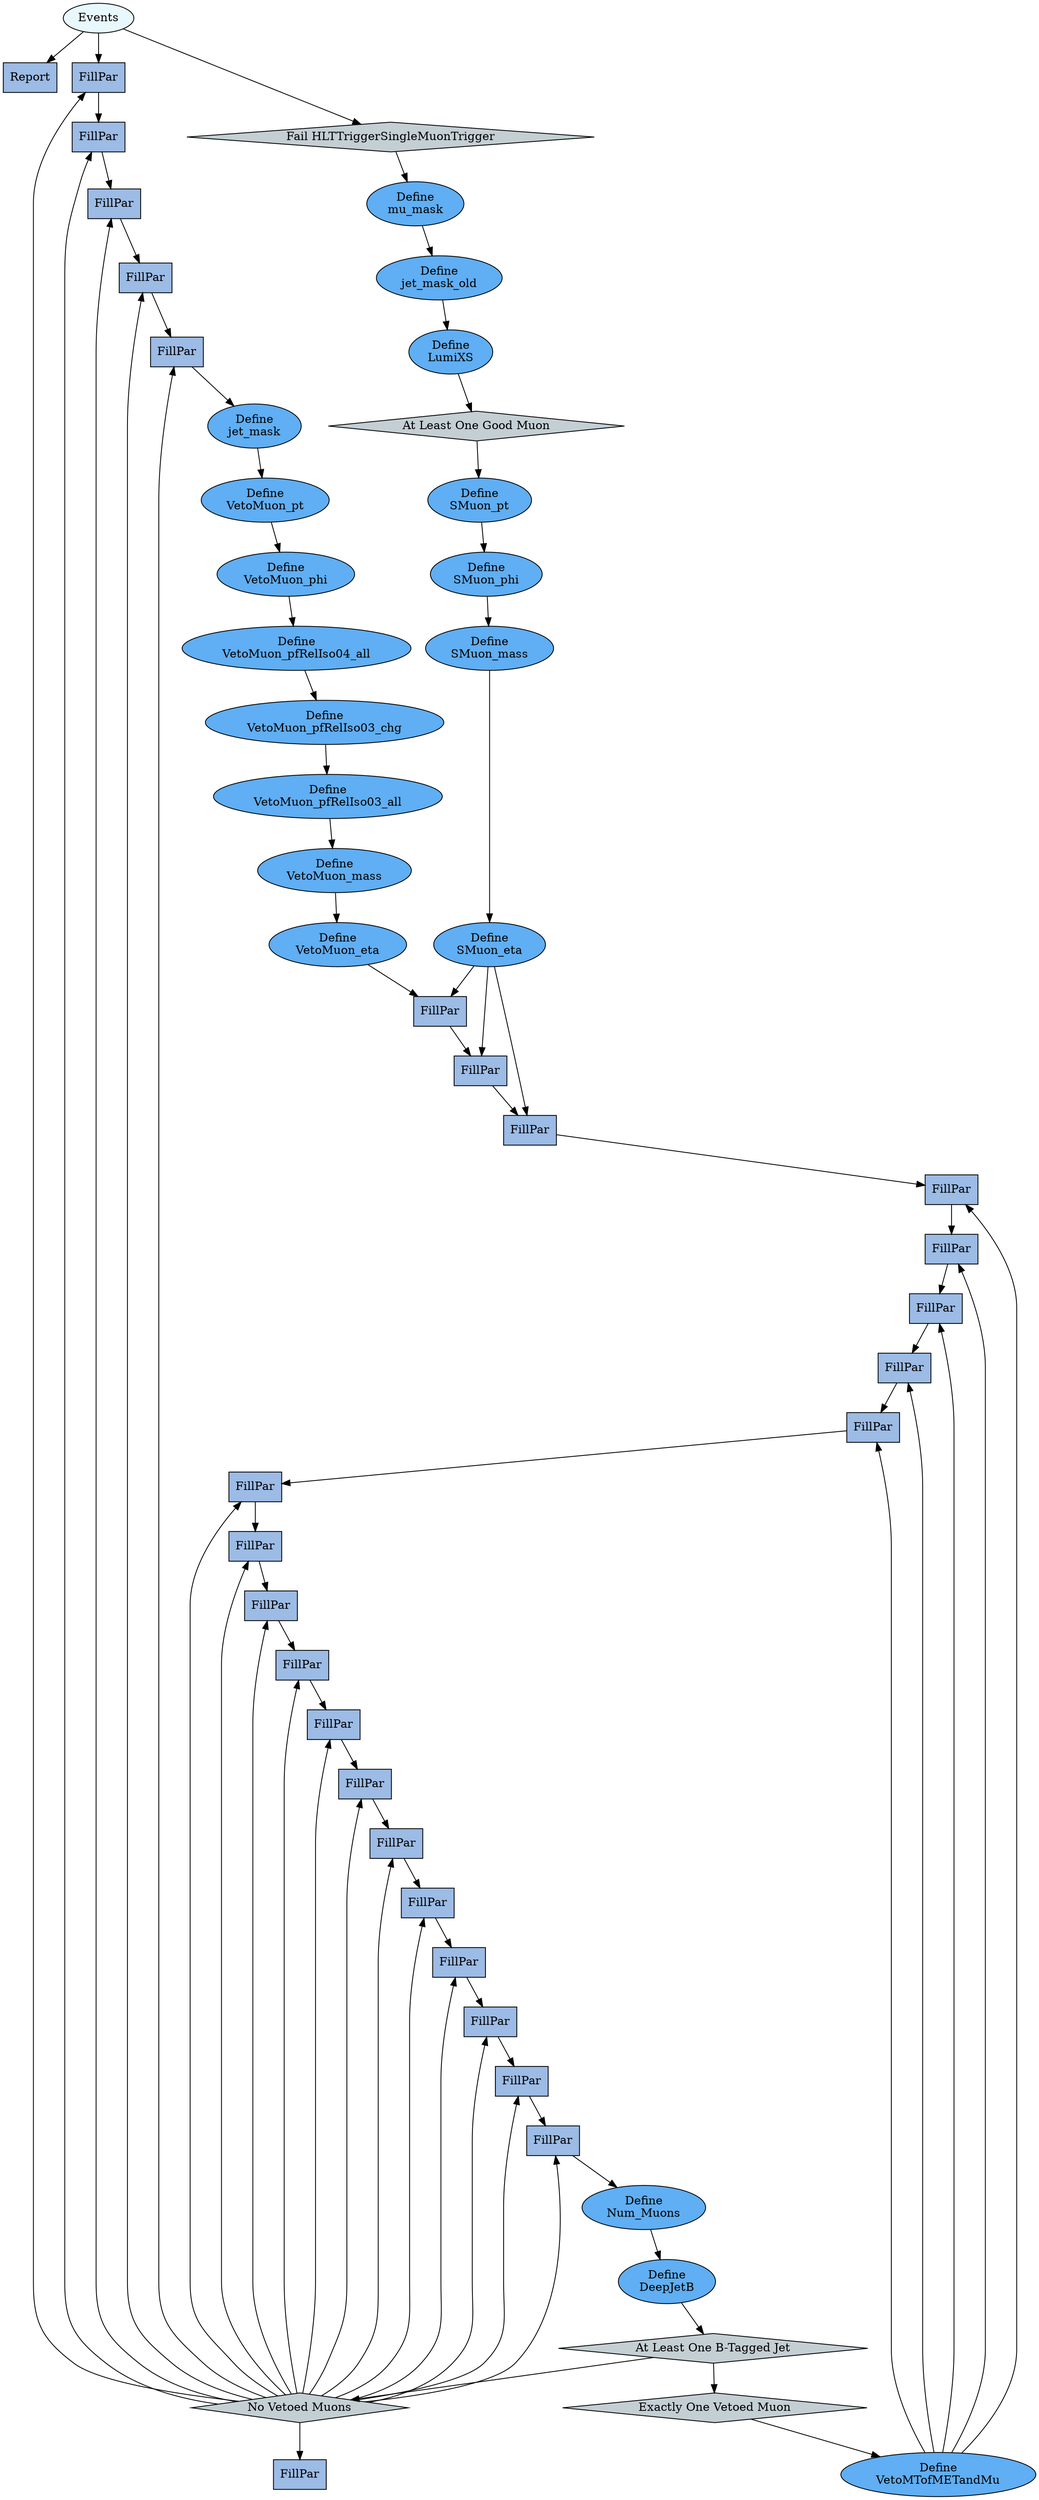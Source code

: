 digraph {
	1 [label="Report", style="filled", fillcolor="#9cbbe5", shape="box"];
	0 [label="Events", style="filled", fillcolor="#e8f8fc", shape="oval"];
	2 [label="FillPar", style="filled", fillcolor="#9cbbe5", shape="box"];
	39 [label="No Vetoed Muons", style="filled", fillcolor="#c4cfd4", shape="diamond"];
	36 [label="At Least One B-Tagged Jet", style="filled", fillcolor="#c4cfd4", shape="diamond"];
	37 [label="Define
DeepJetB", style="filled", fillcolor="#60aef3", shape="oval"];
	38 [label="Define
Num_Muons", style="filled", fillcolor="#60aef3", shape="oval"];
	8 [label="At Least Two Jets", style="filled", fillcolor="#c4cfd4", shape="diamond"];
	9 [label="Define
Ht", style="filled", fillcolor="#60aef3", shape="oval"];
	10 [label="Define
MTofMETandMu", style="filled", fillcolor="#60aef3", shape="oval"];
	11 [label="Define
MediumBJetMask", style="filled", fillcolor="#60aef3", shape="oval"];
	12 [label="Define
Num_BTaggedJets", style="filled", fillcolor="#60aef3", shape="oval"];
	13 [label="Define
Num_Jets", style="filled", fillcolor="#60aef3", shape="oval"];
	14 [label="Define
SJet1_eta", style="filled", fillcolor="#60aef3", shape="oval"];
	15 [label="Define
SJet1_phi", style="filled", fillcolor="#60aef3", shape="oval"];
	16 [label="Define
SJet1_pt", style="filled", fillcolor="#60aef3", shape="oval"];
	17 [label="Define
SJet2_eta", style="filled", fillcolor="#60aef3", shape="oval"];
	18 [label="Define
SJet2_phi", style="filled", fillcolor="#60aef3", shape="oval"];
	19 [label="Define
SJet2_pt", style="filled", fillcolor="#60aef3", shape="oval"];
	20 [label="Define
SJet_btagDeepFlavB", style="filled", fillcolor="#60aef3", shape="oval"];
	21 [label="Define
SMuon_eta", style="filled", fillcolor="#60aef3", shape="oval"];
	22 [label="Define
SMuon_mass", style="filled", fillcolor="#60aef3", shape="oval"];
	23 [label="Define
SMuon_pfRelIso03_all", style="filled", fillcolor="#60aef3", shape="oval"];
	24 [label="Define
SMuon_pfRelIso03_chg", style="filled", fillcolor="#60aef3", shape="oval"];
	25 [label="Define
SMuon_pfRelIso04_all", style="filled", fillcolor="#60aef3", shape="oval"];
	26 [label="Define
SMuon_phi", style="filled", fillcolor="#60aef3", shape="oval"];
	27 [label="Define
SMuon_pt", style="filled", fillcolor="#60aef3", shape="oval"];
	28 [label="Define
VetoMuon_eta", style="filled", fillcolor="#60aef3", shape="oval"];
	29 [label="Define
VetoMuon_mass", style="filled", fillcolor="#60aef3", shape="oval"];
	30 [label="Define
VetoMuon_pfRelIso03_all", style="filled", fillcolor="#60aef3", shape="oval"];
	31 [label="Define
VetoMuon_pfRelIso03_chg", style="filled", fillcolor="#60aef3", shape="oval"];
	32 [label="Define
VetoMuon_pfRelIso04_all", style="filled", fillcolor="#60aef3", shape="oval"];
	33 [label="Define
VetoMuon_phi", style="filled", fillcolor="#60aef3", shape="oval"];
	34 [label="Define
VetoMuon_pt", style="filled", fillcolor="#60aef3", shape="oval"];
	35 [label="Define
jet_mask", style="filled", fillcolor="#60aef3", shape="oval"];
	4 [label="Exactly One Good Muon", style="filled", fillcolor="#c4cfd4", shape="diamond"];
	5 [label="Define
LumiXS", style="filled", fillcolor="#60aef3", shape="oval"];
	6 [label="Define
mu_mask", style="filled", fillcolor="#60aef3", shape="oval"];
	7 [label="Define
mu_veto", style="filled", fillcolor="#60aef3", shape="oval"];
	3 [label="HLTTriggerSingleMuonTrigger", style="filled", fillcolor="#c4cfd4", shape="diamond"];
	0 [label="Events", style="filled", fillcolor="#e8f8fc", shape="oval"];
	3 [label="FillPar", style="filled", fillcolor="#9cbbe5", shape="box"];
	4 [label="FillPar", style="filled", fillcolor="#9cbbe5", shape="box"];
	5 [label="FillPar", style="filled", fillcolor="#9cbbe5", shape="box"];
	6 [label="FillPar", style="filled", fillcolor="#9cbbe5", shape="box"];
	7 [label="FillPar", style="filled", fillcolor="#9cbbe5", shape="box"];
	8 [label="FillPar", style="filled", fillcolor="#9cbbe5", shape="box"];
	9 [label="FillPar", style="filled", fillcolor="#9cbbe5", shape="box"];
	10 [label="FillPar", style="filled", fillcolor="#9cbbe5", shape="box"];
	11 [label="FillPar", style="filled", fillcolor="#9cbbe5", shape="box"];
	12 [label="FillPar", style="filled", fillcolor="#9cbbe5", shape="box"];
	13 [label="FillPar", style="filled", fillcolor="#9cbbe5", shape="box"];
	14 [label="FillPar", style="filled", fillcolor="#9cbbe5", shape="box"];
	15 [label="FillPar", style="filled", fillcolor="#9cbbe5", shape="box"];
	16 [label="FillPar", style="filled", fillcolor="#9cbbe5", shape="box"];
	17 [label="FillPar", style="filled", fillcolor="#9cbbe5", shape="box"];
	18 [label="FillPar", style="filled", fillcolor="#9cbbe5", shape="box"];
	19 [label="FillPar", style="filled", fillcolor="#9cbbe5", shape="box"];
	20 [label="FillPar", style="filled", fillcolor="#9cbbe5", shape="box"];
	59 [label="Define
VetoMTofMETandMu", style="filled", fillcolor="#60aef3", shape="oval"];
	58 [label="Exactly One Vetoed Muon", style="filled", fillcolor="#c4cfd4", shape="diamond"];
	21 [label="FillPar", style="filled", fillcolor="#9cbbe5", shape="box"];
	22 [label="FillPar", style="filled", fillcolor="#9cbbe5", shape="box"];
	23 [label="FillPar", style="filled", fillcolor="#9cbbe5", shape="box"];
	24 [label="FillPar", style="filled", fillcolor="#9cbbe5", shape="box"];
	25 [label="FillPar", style="filled", fillcolor="#9cbbe5", shape="box"];
	70 [label="Define
SMuon_eta", style="filled", fillcolor="#60aef3", shape="oval"];
	71 [label="Define
SMuon_mass", style="filled", fillcolor="#60aef3", shape="oval"];
	72 [label="Define
SMuon_phi", style="filled", fillcolor="#60aef3", shape="oval"];
	73 [label="Define
SMuon_pt", style="filled", fillcolor="#60aef3", shape="oval"];
	66 [label="At Least One Good Muon", style="filled", fillcolor="#c4cfd4", shape="diamond"];
	67 [label="Define
LumiXS", style="filled", fillcolor="#60aef3", shape="oval"];
	68 [label="Define
jet_mask_old", style="filled", fillcolor="#60aef3", shape="oval"];
	69 [label="Define
mu_mask", style="filled", fillcolor="#60aef3", shape="oval"];
	65 [label="Fail HLTTriggerSingleMuonTrigger", style="filled", fillcolor="#c4cfd4", shape="diamond"];
	0 [label="Events", style="filled", fillcolor="#e8f8fc", shape="oval"];
	26 [label="FillPar", style="filled", fillcolor="#9cbbe5", shape="box"];
	27 [label="FillPar", style="filled", fillcolor="#9cbbe5", shape="box"];
	0 -> 1;
	39 -> 2;
	36 -> 39;
	37 -> 36;
	38 -> 37;
	8 -> 38;
	9 -> 8;
	10 -> 9;
	11 -> 10;
	12 -> 11;
	13 -> 12;
	14 -> 13;
	15 -> 14;
	16 -> 15;
	17 -> 16;
	18 -> 17;
	19 -> 18;
	20 -> 19;
	21 -> 20;
	22 -> 21;
	23 -> 22;
	24 -> 23;
	25 -> 24;
	26 -> 25;
	27 -> 26;
	28 -> 27;
	29 -> 28;
	30 -> 29;
	31 -> 30;
	32 -> 31;
	33 -> 32;
	34 -> 33;
	35 -> 34;
	4 -> 35;
	5 -> 4;
	6 -> 5;
	7 -> 6;
	3 -> 7;
	0 -> 3;
	39 -> 3;
	39 -> 4;
	39 -> 5;
	39 -> 6;
	39 -> 7;
	39 -> 8;
	39 -> 9;
	39 -> 10;
	39 -> 11;
	39 -> 12;
	39 -> 13;
	39 -> 14;
	39 -> 15;
	39 -> 16;
	39 -> 17;
	39 -> 18;
	39 -> 19;
	59 -> 20;
	58 -> 59;
	36 -> 58;
	59 -> 21;
	59 -> 22;
	59 -> 23;
	59 -> 24;
	70 -> 25;
	71 -> 70;
	72 -> 71;
	73 -> 72;
	66 -> 73;
	67 -> 66;
	68 -> 67;
	69 -> 68;
	65 -> 69;
	0 -> 65;
	70 -> 26;
	70 -> 27;
}